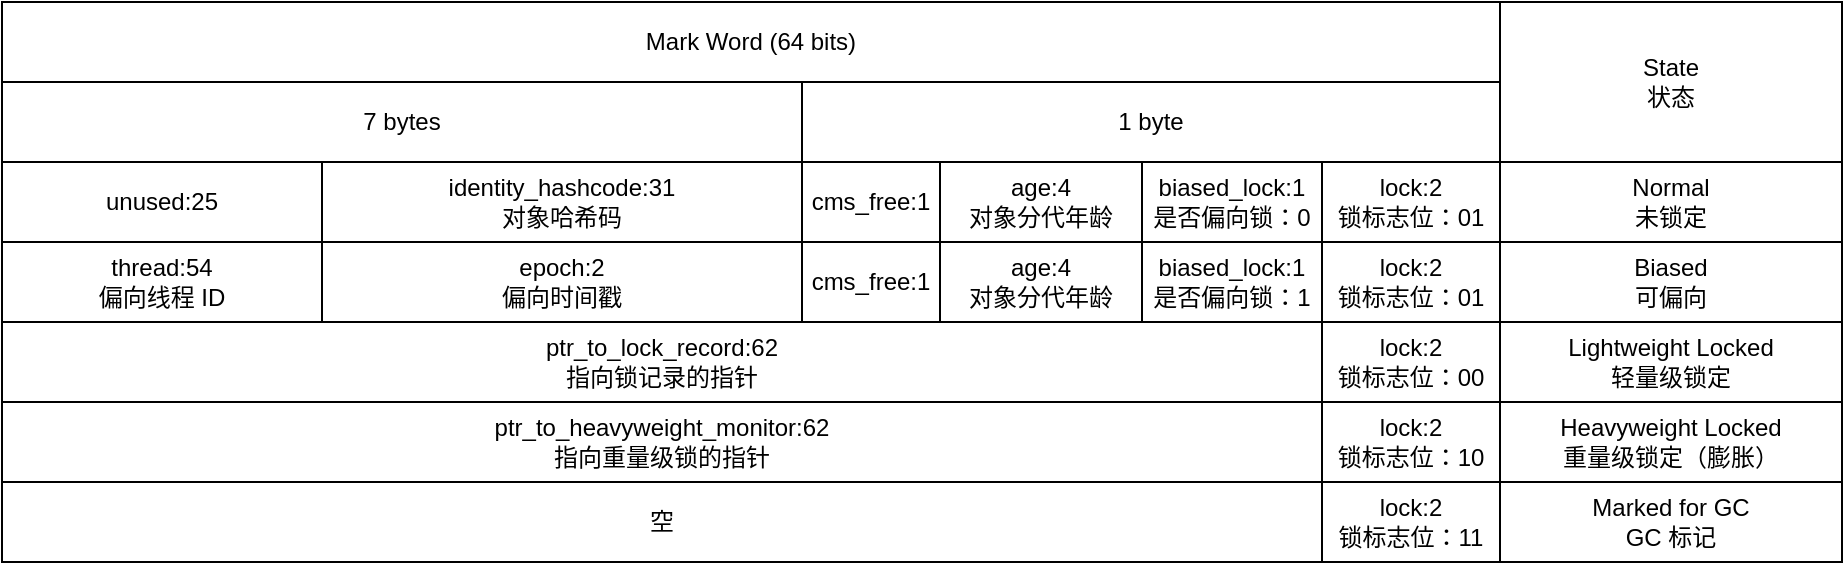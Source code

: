 <mxfile version="17.4.2" type="github">
  <diagram id="FtOTbmWVW1BAd9OqyBhV" name="Page-1">
    <mxGraphModel dx="1082" dy="717" grid="1" gridSize="10" guides="1" tooltips="1" connect="1" arrows="1" fold="1" page="1" pageScale="1" pageWidth="1169" pageHeight="1654" math="0" shadow="0">
      <root>
        <mxCell id="0" />
        <mxCell id="1" parent="0" />
        <mxCell id="H3et-QldE6UNzk7_1pBx-1" value="" style="shape=table;startSize=0;container=1;collapsible=0;childLayout=tableLayout;" vertex="1" parent="1">
          <mxGeometry x="120" y="320" width="920.0" height="280" as="geometry" />
        </mxCell>
        <mxCell id="H3et-QldE6UNzk7_1pBx-2" value="" style="shape=tableRow;horizontal=0;startSize=0;swimlaneHead=0;swimlaneBody=0;top=0;left=0;bottom=0;right=0;collapsible=0;dropTarget=0;fillColor=none;points=[[0,0.5],[1,0.5]];portConstraint=eastwest;" vertex="1" parent="H3et-QldE6UNzk7_1pBx-1">
          <mxGeometry width="920.0" height="40" as="geometry" />
        </mxCell>
        <mxCell id="H3et-QldE6UNzk7_1pBx-3" value="Mark Word (64 bits)" style="shape=partialRectangle;html=1;whiteSpace=wrap;connectable=0;overflow=hidden;fillColor=none;top=0;left=0;bottom=0;right=0;pointerEvents=1;rowspan=1;colspan=6;" vertex="1" parent="H3et-QldE6UNzk7_1pBx-2">
          <mxGeometry width="749" height="40" as="geometry">
            <mxRectangle width="160" height="40" as="alternateBounds" />
          </mxGeometry>
        </mxCell>
        <mxCell id="H3et-QldE6UNzk7_1pBx-4" value="" style="shape=partialRectangle;html=1;whiteSpace=wrap;connectable=0;overflow=hidden;fillColor=none;top=0;left=0;bottom=0;right=0;pointerEvents=1;" vertex="1" visible="0" parent="H3et-QldE6UNzk7_1pBx-2">
          <mxGeometry x="160" width="240" height="40" as="geometry">
            <mxRectangle width="240" height="40" as="alternateBounds" />
          </mxGeometry>
        </mxCell>
        <mxCell id="H3et-QldE6UNzk7_1pBx-5" value="" style="shape=partialRectangle;html=1;whiteSpace=wrap;connectable=0;overflow=hidden;fillColor=none;top=0;left=0;bottom=0;right=0;pointerEvents=1;" vertex="1" visible="0" parent="H3et-QldE6UNzk7_1pBx-2">
          <mxGeometry x="400" width="69" height="40" as="geometry">
            <mxRectangle width="69" height="40" as="alternateBounds" />
          </mxGeometry>
        </mxCell>
        <mxCell id="H3et-QldE6UNzk7_1pBx-6" value="" style="shape=partialRectangle;html=1;whiteSpace=wrap;connectable=0;overflow=hidden;fillColor=none;top=0;left=0;bottom=0;right=0;pointerEvents=1;" vertex="1" visible="0" parent="H3et-QldE6UNzk7_1pBx-2">
          <mxGeometry x="469" width="101" height="40" as="geometry">
            <mxRectangle width="101" height="40" as="alternateBounds" />
          </mxGeometry>
        </mxCell>
        <mxCell id="H3et-QldE6UNzk7_1pBx-7" value="" style="shape=partialRectangle;html=1;whiteSpace=wrap;connectable=0;overflow=hidden;fillColor=none;top=0;left=0;bottom=0;right=0;pointerEvents=1;" vertex="1" visible="0" parent="H3et-QldE6UNzk7_1pBx-2">
          <mxGeometry x="570" width="90" height="40" as="geometry">
            <mxRectangle width="90" height="40" as="alternateBounds" />
          </mxGeometry>
        </mxCell>
        <mxCell id="H3et-QldE6UNzk7_1pBx-8" value="" style="shape=partialRectangle;html=1;whiteSpace=wrap;connectable=0;overflow=hidden;fillColor=none;top=0;left=0;bottom=0;right=0;pointerEvents=1;" vertex="1" visible="0" parent="H3et-QldE6UNzk7_1pBx-2">
          <mxGeometry x="660" width="89" height="40" as="geometry">
            <mxRectangle width="89" height="40" as="alternateBounds" />
          </mxGeometry>
        </mxCell>
        <mxCell id="H3et-QldE6UNzk7_1pBx-9" value="&lt;div&gt;State&lt;/div&gt;&lt;div&gt;状态&lt;br&gt;&lt;/div&gt;" style="shape=partialRectangle;html=1;whiteSpace=wrap;connectable=0;overflow=hidden;fillColor=none;top=0;left=0;bottom=0;right=0;pointerEvents=1;rowspan=2;colspan=1;" vertex="1" parent="H3et-QldE6UNzk7_1pBx-2">
          <mxGeometry x="749" width="171" height="80" as="geometry">
            <mxRectangle width="171" height="40" as="alternateBounds" />
          </mxGeometry>
        </mxCell>
        <mxCell id="H3et-QldE6UNzk7_1pBx-50" style="shape=tableRow;horizontal=0;startSize=0;swimlaneHead=0;swimlaneBody=0;top=0;left=0;bottom=0;right=0;collapsible=0;dropTarget=0;fillColor=none;points=[[0,0.5],[1,0.5]];portConstraint=eastwest;" vertex="1" parent="H3et-QldE6UNzk7_1pBx-1">
          <mxGeometry y="40" width="920.0" height="40" as="geometry" />
        </mxCell>
        <mxCell id="H3et-QldE6UNzk7_1pBx-51" value="7 bytes" style="shape=partialRectangle;html=1;whiteSpace=wrap;connectable=0;overflow=hidden;fillColor=none;top=0;left=0;bottom=0;right=0;pointerEvents=1;rowspan=1;colspan=2;" vertex="1" parent="H3et-QldE6UNzk7_1pBx-50">
          <mxGeometry width="400" height="40" as="geometry">
            <mxRectangle width="160" height="40" as="alternateBounds" />
          </mxGeometry>
        </mxCell>
        <mxCell id="H3et-QldE6UNzk7_1pBx-52" style="shape=partialRectangle;html=1;whiteSpace=wrap;connectable=0;overflow=hidden;fillColor=none;top=0;left=0;bottom=0;right=0;pointerEvents=1;" vertex="1" visible="0" parent="H3et-QldE6UNzk7_1pBx-50">
          <mxGeometry x="160" width="240" height="40" as="geometry">
            <mxRectangle width="240" height="40" as="alternateBounds" />
          </mxGeometry>
        </mxCell>
        <mxCell id="H3et-QldE6UNzk7_1pBx-53" value="1 byte" style="shape=partialRectangle;html=1;whiteSpace=wrap;connectable=0;overflow=hidden;fillColor=none;top=0;left=0;bottom=0;right=0;pointerEvents=1;rowspan=1;colspan=4;" vertex="1" parent="H3et-QldE6UNzk7_1pBx-50">
          <mxGeometry x="400" width="349" height="40" as="geometry">
            <mxRectangle width="69" height="40" as="alternateBounds" />
          </mxGeometry>
        </mxCell>
        <mxCell id="H3et-QldE6UNzk7_1pBx-54" style="shape=partialRectangle;html=1;whiteSpace=wrap;connectable=0;overflow=hidden;fillColor=none;top=0;left=0;bottom=0;right=0;pointerEvents=1;" vertex="1" visible="0" parent="H3et-QldE6UNzk7_1pBx-50">
          <mxGeometry x="469" width="101" height="40" as="geometry">
            <mxRectangle width="101" height="40" as="alternateBounds" />
          </mxGeometry>
        </mxCell>
        <mxCell id="H3et-QldE6UNzk7_1pBx-55" style="shape=partialRectangle;html=1;whiteSpace=wrap;connectable=0;overflow=hidden;fillColor=none;top=0;left=0;bottom=0;right=0;pointerEvents=1;" vertex="1" visible="0" parent="H3et-QldE6UNzk7_1pBx-50">
          <mxGeometry x="570" width="90" height="40" as="geometry">
            <mxRectangle width="90" height="40" as="alternateBounds" />
          </mxGeometry>
        </mxCell>
        <mxCell id="H3et-QldE6UNzk7_1pBx-56" style="shape=partialRectangle;html=1;whiteSpace=wrap;connectable=0;overflow=hidden;fillColor=none;top=0;left=0;bottom=0;right=0;pointerEvents=1;" vertex="1" visible="0" parent="H3et-QldE6UNzk7_1pBx-50">
          <mxGeometry x="660" width="89" height="40" as="geometry">
            <mxRectangle width="89" height="40" as="alternateBounds" />
          </mxGeometry>
        </mxCell>
        <mxCell id="H3et-QldE6UNzk7_1pBx-57" style="shape=partialRectangle;html=1;whiteSpace=wrap;connectable=0;overflow=hidden;fillColor=none;top=0;left=0;bottom=0;right=0;pointerEvents=1;" vertex="1" visible="0" parent="H3et-QldE6UNzk7_1pBx-50">
          <mxGeometry x="749" width="171" height="40" as="geometry">
            <mxRectangle width="171" height="40" as="alternateBounds" />
          </mxGeometry>
        </mxCell>
        <mxCell id="H3et-QldE6UNzk7_1pBx-10" value="" style="shape=tableRow;horizontal=0;startSize=0;swimlaneHead=0;swimlaneBody=0;top=0;left=0;bottom=0;right=0;collapsible=0;dropTarget=0;fillColor=none;points=[[0,0.5],[1,0.5]];portConstraint=eastwest;" vertex="1" parent="H3et-QldE6UNzk7_1pBx-1">
          <mxGeometry y="80" width="920.0" height="40" as="geometry" />
        </mxCell>
        <mxCell id="H3et-QldE6UNzk7_1pBx-11" value="unused:25" style="shape=partialRectangle;html=1;whiteSpace=wrap;connectable=0;overflow=hidden;fillColor=none;top=0;left=0;bottom=0;right=0;pointerEvents=1;" vertex="1" parent="H3et-QldE6UNzk7_1pBx-10">
          <mxGeometry width="160" height="40" as="geometry">
            <mxRectangle width="160" height="40" as="alternateBounds" />
          </mxGeometry>
        </mxCell>
        <mxCell id="H3et-QldE6UNzk7_1pBx-12" value="identity_hashcode:31&lt;br&gt;&lt;div&gt;对象哈希码&lt;/div&gt;" style="shape=partialRectangle;html=1;whiteSpace=wrap;connectable=0;overflow=hidden;fillColor=none;top=0;left=0;bottom=0;right=0;pointerEvents=1;" vertex="1" parent="H3et-QldE6UNzk7_1pBx-10">
          <mxGeometry x="160" width="240" height="40" as="geometry">
            <mxRectangle width="240" height="40" as="alternateBounds" />
          </mxGeometry>
        </mxCell>
        <mxCell id="H3et-QldE6UNzk7_1pBx-13" value="cms_free:1" style="shape=partialRectangle;html=1;whiteSpace=wrap;connectable=0;overflow=hidden;fillColor=none;top=0;left=0;bottom=0;right=0;pointerEvents=1;" vertex="1" parent="H3et-QldE6UNzk7_1pBx-10">
          <mxGeometry x="400" width="69" height="40" as="geometry">
            <mxRectangle width="69" height="40" as="alternateBounds" />
          </mxGeometry>
        </mxCell>
        <mxCell id="H3et-QldE6UNzk7_1pBx-14" value="age:4&lt;br&gt;&lt;div&gt;对象分代年龄&lt;/div&gt;" style="shape=partialRectangle;html=1;whiteSpace=wrap;connectable=0;overflow=hidden;fillColor=none;top=0;left=0;bottom=0;right=0;pointerEvents=1;" vertex="1" parent="H3et-QldE6UNzk7_1pBx-10">
          <mxGeometry x="469" width="101" height="40" as="geometry">
            <mxRectangle width="101" height="40" as="alternateBounds" />
          </mxGeometry>
        </mxCell>
        <mxCell id="H3et-QldE6UNzk7_1pBx-15" value="&lt;div&gt;biased_lock:1&lt;/div&gt;&lt;div&gt;是否偏向锁：0&lt;/div&gt;" style="shape=partialRectangle;html=1;whiteSpace=wrap;connectable=0;overflow=hidden;fillColor=none;top=0;left=0;bottom=0;right=0;pointerEvents=1;" vertex="1" parent="H3et-QldE6UNzk7_1pBx-10">
          <mxGeometry x="570" width="90" height="40" as="geometry">
            <mxRectangle width="90" height="40" as="alternateBounds" />
          </mxGeometry>
        </mxCell>
        <mxCell id="H3et-QldE6UNzk7_1pBx-16" value="&lt;div&gt;lock:2&lt;/div&gt;锁标志位：01" style="shape=partialRectangle;html=1;whiteSpace=wrap;connectable=0;overflow=hidden;fillColor=none;top=0;left=0;bottom=0;right=0;pointerEvents=1;" vertex="1" parent="H3et-QldE6UNzk7_1pBx-10">
          <mxGeometry x="660" width="89" height="40" as="geometry">
            <mxRectangle width="89" height="40" as="alternateBounds" />
          </mxGeometry>
        </mxCell>
        <mxCell id="H3et-QldE6UNzk7_1pBx-17" value="&lt;div&gt;Normal&lt;br&gt;&lt;/div&gt;&lt;div&gt;未锁定&lt;br&gt;&lt;/div&gt;" style="shape=partialRectangle;html=1;whiteSpace=wrap;connectable=0;overflow=hidden;fillColor=none;top=0;left=0;bottom=0;right=0;pointerEvents=1;" vertex="1" parent="H3et-QldE6UNzk7_1pBx-10">
          <mxGeometry x="749" width="171" height="40" as="geometry">
            <mxRectangle width="171" height="40" as="alternateBounds" />
          </mxGeometry>
        </mxCell>
        <mxCell id="H3et-QldE6UNzk7_1pBx-18" value="" style="shape=tableRow;horizontal=0;startSize=0;swimlaneHead=0;swimlaneBody=0;top=0;left=0;bottom=0;right=0;collapsible=0;dropTarget=0;fillColor=none;points=[[0,0.5],[1,0.5]];portConstraint=eastwest;" vertex="1" parent="H3et-QldE6UNzk7_1pBx-1">
          <mxGeometry y="120" width="920.0" height="40" as="geometry" />
        </mxCell>
        <mxCell id="H3et-QldE6UNzk7_1pBx-19" value="thread:54&lt;br&gt;&lt;div&gt;偏向线程 ID&lt;/div&gt;" style="shape=partialRectangle;html=1;whiteSpace=wrap;connectable=0;overflow=hidden;fillColor=none;top=0;left=0;bottom=0;right=0;pointerEvents=1;" vertex="1" parent="H3et-QldE6UNzk7_1pBx-18">
          <mxGeometry width="160" height="40" as="geometry">
            <mxRectangle width="160" height="40" as="alternateBounds" />
          </mxGeometry>
        </mxCell>
        <mxCell id="H3et-QldE6UNzk7_1pBx-20" value="epoch:2&lt;br&gt;&lt;div&gt;偏向时间戳&lt;/div&gt;" style="shape=partialRectangle;html=1;whiteSpace=wrap;connectable=0;overflow=hidden;fillColor=none;top=0;left=0;bottom=0;right=0;pointerEvents=1;" vertex="1" parent="H3et-QldE6UNzk7_1pBx-18">
          <mxGeometry x="160" width="240" height="40" as="geometry">
            <mxRectangle width="240" height="40" as="alternateBounds" />
          </mxGeometry>
        </mxCell>
        <mxCell id="H3et-QldE6UNzk7_1pBx-21" value="cms_free:1" style="shape=partialRectangle;html=1;whiteSpace=wrap;connectable=0;overflow=hidden;fillColor=none;top=0;left=0;bottom=0;right=0;pointerEvents=1;" vertex="1" parent="H3et-QldE6UNzk7_1pBx-18">
          <mxGeometry x="400" width="69" height="40" as="geometry">
            <mxRectangle width="69" height="40" as="alternateBounds" />
          </mxGeometry>
        </mxCell>
        <mxCell id="H3et-QldE6UNzk7_1pBx-22" value="age:4&lt;br&gt;&lt;div&gt;对象分代年龄&lt;/div&gt;" style="shape=partialRectangle;html=1;whiteSpace=wrap;connectable=0;overflow=hidden;fillColor=none;top=0;left=0;bottom=0;right=0;pointerEvents=1;" vertex="1" parent="H3et-QldE6UNzk7_1pBx-18">
          <mxGeometry x="469" width="101" height="40" as="geometry">
            <mxRectangle width="101" height="40" as="alternateBounds" />
          </mxGeometry>
        </mxCell>
        <mxCell id="H3et-QldE6UNzk7_1pBx-23" value="&lt;div&gt;biased_lock:1&lt;/div&gt;&lt;div&gt;是否偏向锁：1&lt;/div&gt;" style="shape=partialRectangle;html=1;whiteSpace=wrap;connectable=0;overflow=hidden;fillColor=none;top=0;left=0;bottom=0;right=0;pointerEvents=1;" vertex="1" parent="H3et-QldE6UNzk7_1pBx-18">
          <mxGeometry x="570" width="90" height="40" as="geometry">
            <mxRectangle width="90" height="40" as="alternateBounds" />
          </mxGeometry>
        </mxCell>
        <mxCell id="H3et-QldE6UNzk7_1pBx-24" value="&lt;div&gt;lock:2&lt;/div&gt;锁标志位：01" style="shape=partialRectangle;html=1;whiteSpace=wrap;connectable=0;overflow=hidden;fillColor=none;top=0;left=0;bottom=0;right=0;pointerEvents=1;" vertex="1" parent="H3et-QldE6UNzk7_1pBx-18">
          <mxGeometry x="660" width="89" height="40" as="geometry">
            <mxRectangle width="89" height="40" as="alternateBounds" />
          </mxGeometry>
        </mxCell>
        <mxCell id="H3et-QldE6UNzk7_1pBx-25" value="&lt;div&gt;Biased&lt;/div&gt;&lt;div&gt;可偏向&lt;/div&gt;" style="shape=partialRectangle;html=1;whiteSpace=wrap;connectable=0;overflow=hidden;fillColor=none;top=0;left=0;bottom=0;right=0;pointerEvents=1;" vertex="1" parent="H3et-QldE6UNzk7_1pBx-18">
          <mxGeometry x="749" width="171" height="40" as="geometry">
            <mxRectangle width="171" height="40" as="alternateBounds" />
          </mxGeometry>
        </mxCell>
        <mxCell id="H3et-QldE6UNzk7_1pBx-26" value="" style="shape=tableRow;horizontal=0;startSize=0;swimlaneHead=0;swimlaneBody=0;top=0;left=0;bottom=0;right=0;collapsible=0;dropTarget=0;fillColor=none;points=[[0,0.5],[1,0.5]];portConstraint=eastwest;" vertex="1" parent="H3et-QldE6UNzk7_1pBx-1">
          <mxGeometry y="160" width="920.0" height="40" as="geometry" />
        </mxCell>
        <mxCell id="H3et-QldE6UNzk7_1pBx-27" value="&lt;div&gt;ptr_to_lock_record:62&lt;/div&gt;&lt;div&gt;指向锁记录的指针&lt;br&gt;&lt;/div&gt;" style="shape=partialRectangle;html=1;whiteSpace=wrap;connectable=0;overflow=hidden;fillColor=none;top=0;left=0;bottom=0;right=0;pointerEvents=1;rowspan=1;colspan=5;" vertex="1" parent="H3et-QldE6UNzk7_1pBx-26">
          <mxGeometry width="660" height="40" as="geometry">
            <mxRectangle width="160" height="40" as="alternateBounds" />
          </mxGeometry>
        </mxCell>
        <mxCell id="H3et-QldE6UNzk7_1pBx-28" value="" style="shape=partialRectangle;html=1;whiteSpace=wrap;connectable=0;overflow=hidden;fillColor=none;top=0;left=0;bottom=0;right=0;pointerEvents=1;" vertex="1" visible="0" parent="H3et-QldE6UNzk7_1pBx-26">
          <mxGeometry x="160" width="240" height="40" as="geometry">
            <mxRectangle width="240" height="40" as="alternateBounds" />
          </mxGeometry>
        </mxCell>
        <mxCell id="H3et-QldE6UNzk7_1pBx-29" value="" style="shape=partialRectangle;html=1;whiteSpace=wrap;connectable=0;overflow=hidden;fillColor=none;top=0;left=0;bottom=0;right=0;pointerEvents=1;" vertex="1" visible="0" parent="H3et-QldE6UNzk7_1pBx-26">
          <mxGeometry x="400" width="69" height="40" as="geometry">
            <mxRectangle width="69" height="40" as="alternateBounds" />
          </mxGeometry>
        </mxCell>
        <mxCell id="H3et-QldE6UNzk7_1pBx-30" value="" style="shape=partialRectangle;html=1;whiteSpace=wrap;connectable=0;overflow=hidden;fillColor=none;top=0;left=0;bottom=0;right=0;pointerEvents=1;" vertex="1" visible="0" parent="H3et-QldE6UNzk7_1pBx-26">
          <mxGeometry x="469" width="101" height="40" as="geometry">
            <mxRectangle width="101" height="40" as="alternateBounds" />
          </mxGeometry>
        </mxCell>
        <mxCell id="H3et-QldE6UNzk7_1pBx-31" value="" style="shape=partialRectangle;html=1;whiteSpace=wrap;connectable=0;overflow=hidden;fillColor=none;top=0;left=0;bottom=0;right=0;pointerEvents=1;" vertex="1" visible="0" parent="H3et-QldE6UNzk7_1pBx-26">
          <mxGeometry x="570" width="90" height="40" as="geometry">
            <mxRectangle width="90" height="40" as="alternateBounds" />
          </mxGeometry>
        </mxCell>
        <mxCell id="H3et-QldE6UNzk7_1pBx-32" value="&lt;div&gt;lock:2&lt;/div&gt;锁标志位：00" style="shape=partialRectangle;html=1;whiteSpace=wrap;connectable=0;overflow=hidden;fillColor=none;top=0;left=0;bottom=0;right=0;pointerEvents=1;" vertex="1" parent="H3et-QldE6UNzk7_1pBx-26">
          <mxGeometry x="660" width="89" height="40" as="geometry">
            <mxRectangle width="89" height="40" as="alternateBounds" />
          </mxGeometry>
        </mxCell>
        <mxCell id="H3et-QldE6UNzk7_1pBx-33" value="&lt;div&gt;Lightweight Locked&lt;/div&gt;&lt;div&gt;轻量级锁定&lt;/div&gt;" style="shape=partialRectangle;html=1;whiteSpace=wrap;connectable=0;overflow=hidden;fillColor=none;top=0;left=0;bottom=0;right=0;pointerEvents=1;" vertex="1" parent="H3et-QldE6UNzk7_1pBx-26">
          <mxGeometry x="749" width="171" height="40" as="geometry">
            <mxRectangle width="171" height="40" as="alternateBounds" />
          </mxGeometry>
        </mxCell>
        <mxCell id="H3et-QldE6UNzk7_1pBx-34" value="" style="shape=tableRow;horizontal=0;startSize=0;swimlaneHead=0;swimlaneBody=0;top=0;left=0;bottom=0;right=0;collapsible=0;dropTarget=0;fillColor=none;points=[[0,0.5],[1,0.5]];portConstraint=eastwest;" vertex="1" parent="H3et-QldE6UNzk7_1pBx-1">
          <mxGeometry y="200" width="920.0" height="40" as="geometry" />
        </mxCell>
        <mxCell id="H3et-QldE6UNzk7_1pBx-35" value="&lt;div&gt;ptr_to_heavyweight_monitor:62&lt;/div&gt;&lt;div&gt;指向重量级锁的指针&lt;/div&gt;" style="shape=partialRectangle;html=1;whiteSpace=wrap;connectable=0;overflow=hidden;fillColor=none;top=0;left=0;bottom=0;right=0;pointerEvents=1;rowspan=1;colspan=5;" vertex="1" parent="H3et-QldE6UNzk7_1pBx-34">
          <mxGeometry width="660" height="40" as="geometry">
            <mxRectangle width="160" height="40" as="alternateBounds" />
          </mxGeometry>
        </mxCell>
        <mxCell id="H3et-QldE6UNzk7_1pBx-36" value="" style="shape=partialRectangle;html=1;whiteSpace=wrap;connectable=0;overflow=hidden;fillColor=none;top=0;left=0;bottom=0;right=0;pointerEvents=1;" vertex="1" visible="0" parent="H3et-QldE6UNzk7_1pBx-34">
          <mxGeometry x="160" width="240" height="40" as="geometry">
            <mxRectangle width="240" height="40" as="alternateBounds" />
          </mxGeometry>
        </mxCell>
        <mxCell id="H3et-QldE6UNzk7_1pBx-37" value="" style="shape=partialRectangle;html=1;whiteSpace=wrap;connectable=0;overflow=hidden;fillColor=none;top=0;left=0;bottom=0;right=0;pointerEvents=1;" vertex="1" visible="0" parent="H3et-QldE6UNzk7_1pBx-34">
          <mxGeometry x="400" width="69" height="40" as="geometry">
            <mxRectangle width="69" height="40" as="alternateBounds" />
          </mxGeometry>
        </mxCell>
        <mxCell id="H3et-QldE6UNzk7_1pBx-38" value="" style="shape=partialRectangle;html=1;whiteSpace=wrap;connectable=0;overflow=hidden;fillColor=none;top=0;left=0;bottom=0;right=0;pointerEvents=1;" vertex="1" visible="0" parent="H3et-QldE6UNzk7_1pBx-34">
          <mxGeometry x="469" width="101" height="40" as="geometry">
            <mxRectangle width="101" height="40" as="alternateBounds" />
          </mxGeometry>
        </mxCell>
        <mxCell id="H3et-QldE6UNzk7_1pBx-39" value="" style="shape=partialRectangle;html=1;whiteSpace=wrap;connectable=0;overflow=hidden;fillColor=none;top=0;left=0;bottom=0;right=0;pointerEvents=1;" vertex="1" visible="0" parent="H3et-QldE6UNzk7_1pBx-34">
          <mxGeometry x="570" width="90" height="40" as="geometry">
            <mxRectangle width="90" height="40" as="alternateBounds" />
          </mxGeometry>
        </mxCell>
        <mxCell id="H3et-QldE6UNzk7_1pBx-40" value="&lt;div&gt;lock:2&lt;/div&gt;锁标志位：10" style="shape=partialRectangle;html=1;whiteSpace=wrap;connectable=0;overflow=hidden;fillColor=none;top=0;left=0;bottom=0;right=0;pointerEvents=1;" vertex="1" parent="H3et-QldE6UNzk7_1pBx-34">
          <mxGeometry x="660" width="89" height="40" as="geometry">
            <mxRectangle width="89" height="40" as="alternateBounds" />
          </mxGeometry>
        </mxCell>
        <mxCell id="H3et-QldE6UNzk7_1pBx-41" value="&lt;div&gt;Heavyweight Locked&lt;/div&gt;&lt;div&gt;重量级锁定（膨胀）&lt;/div&gt;" style="shape=partialRectangle;html=1;whiteSpace=wrap;connectable=0;overflow=hidden;fillColor=none;top=0;left=0;bottom=0;right=0;pointerEvents=1;" vertex="1" parent="H3et-QldE6UNzk7_1pBx-34">
          <mxGeometry x="749" width="171" height="40" as="geometry">
            <mxRectangle width="171" height="40" as="alternateBounds" />
          </mxGeometry>
        </mxCell>
        <mxCell id="H3et-QldE6UNzk7_1pBx-42" value="" style="shape=tableRow;horizontal=0;startSize=0;swimlaneHead=0;swimlaneBody=0;top=0;left=0;bottom=0;right=0;collapsible=0;dropTarget=0;fillColor=none;points=[[0,0.5],[1,0.5]];portConstraint=eastwest;" vertex="1" parent="H3et-QldE6UNzk7_1pBx-1">
          <mxGeometry y="240" width="920.0" height="40" as="geometry" />
        </mxCell>
        <mxCell id="H3et-QldE6UNzk7_1pBx-43" value="空" style="shape=partialRectangle;html=1;whiteSpace=wrap;connectable=0;overflow=hidden;fillColor=none;top=0;left=0;bottom=0;right=0;pointerEvents=1;rowspan=1;colspan=5;" vertex="1" parent="H3et-QldE6UNzk7_1pBx-42">
          <mxGeometry width="660" height="40" as="geometry">
            <mxRectangle width="160" height="40" as="alternateBounds" />
          </mxGeometry>
        </mxCell>
        <mxCell id="H3et-QldE6UNzk7_1pBx-44" value="" style="shape=partialRectangle;html=1;whiteSpace=wrap;connectable=0;overflow=hidden;fillColor=none;top=0;left=0;bottom=0;right=0;pointerEvents=1;" vertex="1" visible="0" parent="H3et-QldE6UNzk7_1pBx-42">
          <mxGeometry x="160" width="240" height="40" as="geometry">
            <mxRectangle width="240" height="40" as="alternateBounds" />
          </mxGeometry>
        </mxCell>
        <mxCell id="H3et-QldE6UNzk7_1pBx-45" value="" style="shape=partialRectangle;html=1;whiteSpace=wrap;connectable=0;overflow=hidden;fillColor=none;top=0;left=0;bottom=0;right=0;pointerEvents=1;" vertex="1" visible="0" parent="H3et-QldE6UNzk7_1pBx-42">
          <mxGeometry x="400" width="69" height="40" as="geometry">
            <mxRectangle width="69" height="40" as="alternateBounds" />
          </mxGeometry>
        </mxCell>
        <mxCell id="H3et-QldE6UNzk7_1pBx-46" value="" style="shape=partialRectangle;html=1;whiteSpace=wrap;connectable=0;overflow=hidden;fillColor=none;top=0;left=0;bottom=0;right=0;pointerEvents=1;" vertex="1" visible="0" parent="H3et-QldE6UNzk7_1pBx-42">
          <mxGeometry x="469" width="101" height="40" as="geometry">
            <mxRectangle width="101" height="40" as="alternateBounds" />
          </mxGeometry>
        </mxCell>
        <mxCell id="H3et-QldE6UNzk7_1pBx-47" value="" style="shape=partialRectangle;html=1;whiteSpace=wrap;connectable=0;overflow=hidden;fillColor=none;top=0;left=0;bottom=0;right=0;pointerEvents=1;" vertex="1" visible="0" parent="H3et-QldE6UNzk7_1pBx-42">
          <mxGeometry x="570" width="90" height="40" as="geometry">
            <mxRectangle width="90" height="40" as="alternateBounds" />
          </mxGeometry>
        </mxCell>
        <mxCell id="H3et-QldE6UNzk7_1pBx-48" value="&lt;div&gt;lock:2&lt;/div&gt;锁标志位：11" style="shape=partialRectangle;html=1;whiteSpace=wrap;connectable=0;overflow=hidden;fillColor=none;top=0;left=0;bottom=0;right=0;pointerEvents=1;" vertex="1" parent="H3et-QldE6UNzk7_1pBx-42">
          <mxGeometry x="660" width="89" height="40" as="geometry">
            <mxRectangle width="89" height="40" as="alternateBounds" />
          </mxGeometry>
        </mxCell>
        <mxCell id="H3et-QldE6UNzk7_1pBx-49" value="&lt;div&gt;Marked for GC&lt;/div&gt;&lt;div&gt;GC 标记&lt;br&gt;&lt;/div&gt;" style="shape=partialRectangle;html=1;whiteSpace=wrap;connectable=0;overflow=hidden;fillColor=none;top=0;left=0;bottom=0;right=0;pointerEvents=1;" vertex="1" parent="H3et-QldE6UNzk7_1pBx-42">
          <mxGeometry x="749" width="171" height="40" as="geometry">
            <mxRectangle width="171" height="40" as="alternateBounds" />
          </mxGeometry>
        </mxCell>
      </root>
    </mxGraphModel>
  </diagram>
</mxfile>
